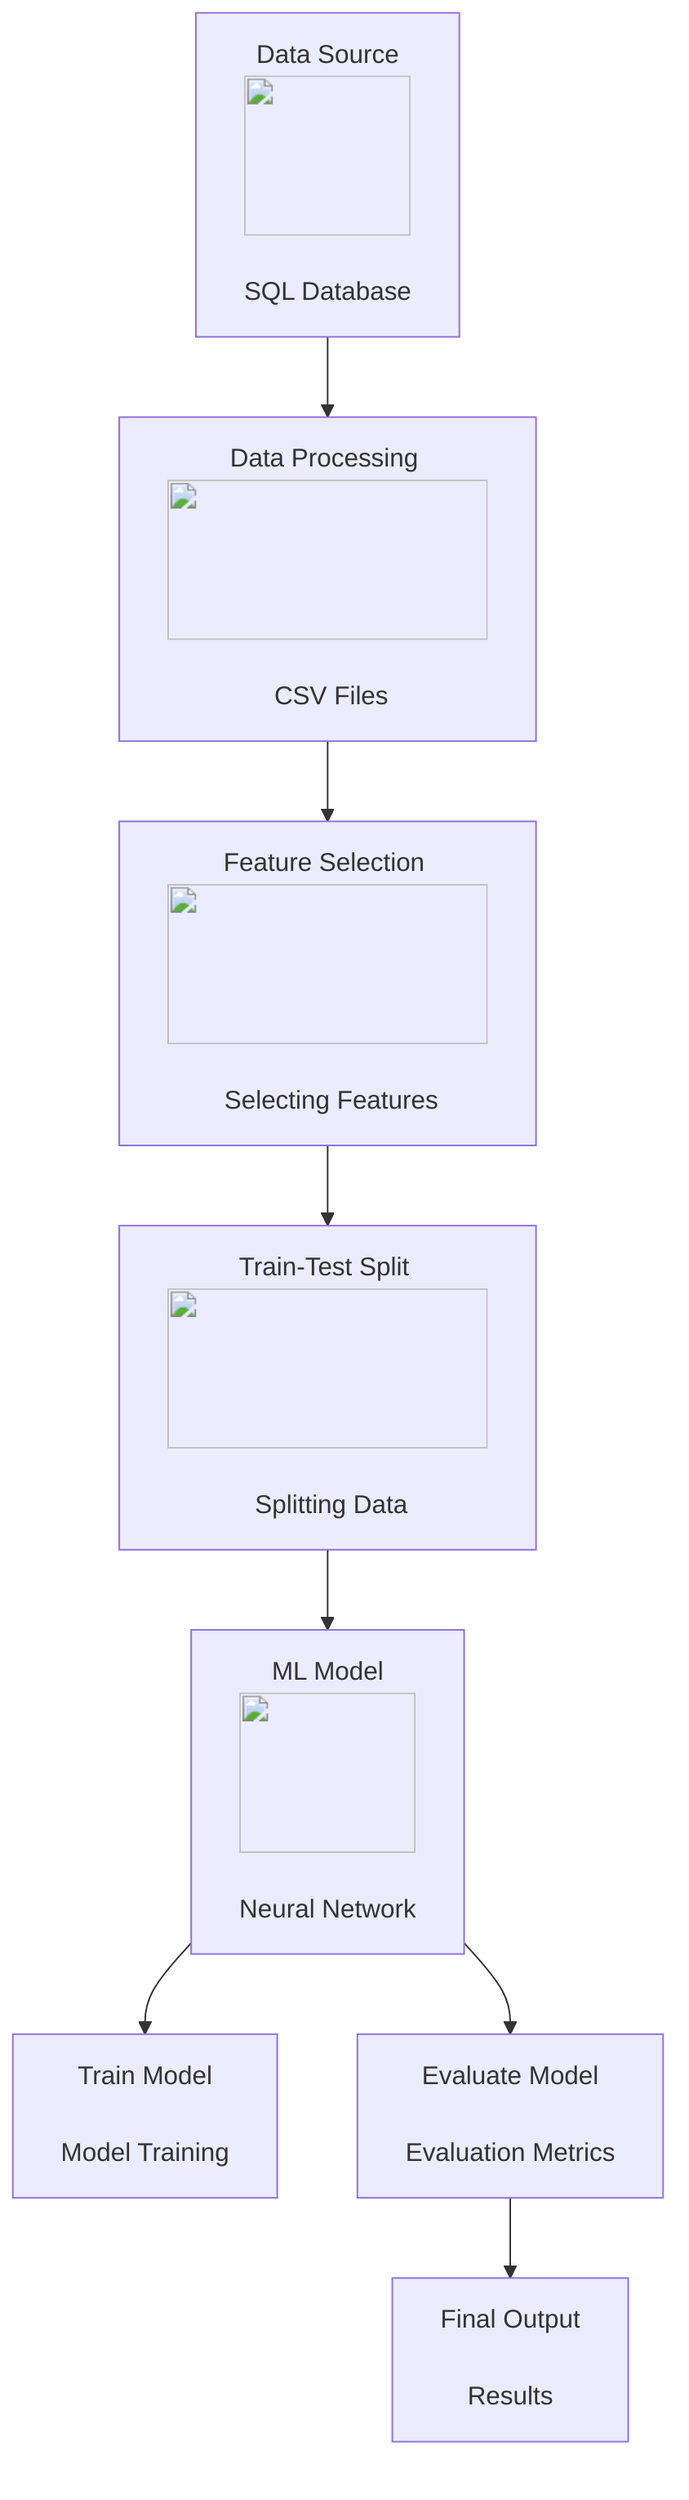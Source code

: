 graph TD;
    A["Data Source <img src='icons/database.svg' width=100 height=100/> <br/> SQL Database"] --> B["Data Processing <img src='icons/file.svg' width=100 height=100/> <br/> CSV Files"];
    B --> C["Feature Selection <img src='icons/column_split.svg' width=100 height=100/> <br/> Selecting Features"];
    C --> D["Train-Test Split <img src='icons/row_split.svg' width=100 height=100/> <br/> Splitting Data"];
    D --> E["ML Model <img src='icons/brain.svg' width=100 height=100/> <br/> Neural Network"];
    E --> F["Train Model <img src=''dummy_plots/barplot_template.svg''/> <br/> Model Training"];
    E --> G["Evaluate Model <img src=''dummy_plots/boxplot_template.svg''/> <br/> Evaluation Metrics"];
    G --> H["Final Output <img src=''dummy_plots/scatter_plot_template.svg''/> <br/> Results"];
